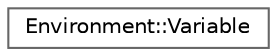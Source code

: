 digraph "Graphical Class Hierarchy"
{
 // LATEX_PDF_SIZE
  bgcolor="transparent";
  edge [fontname=Helvetica,fontsize=10,labelfontname=Helvetica,labelfontsize=10];
  node [fontname=Helvetica,fontsize=10,shape=box,height=0.2,width=0.4];
  rankdir="LR";
  Node0 [id="Node000000",label="Environment::Variable",height=0.2,width=0.4,color="grey40", fillcolor="white", style="filled",URL="$structEnvironment_1_1Variable.html",tooltip=" "];
}
